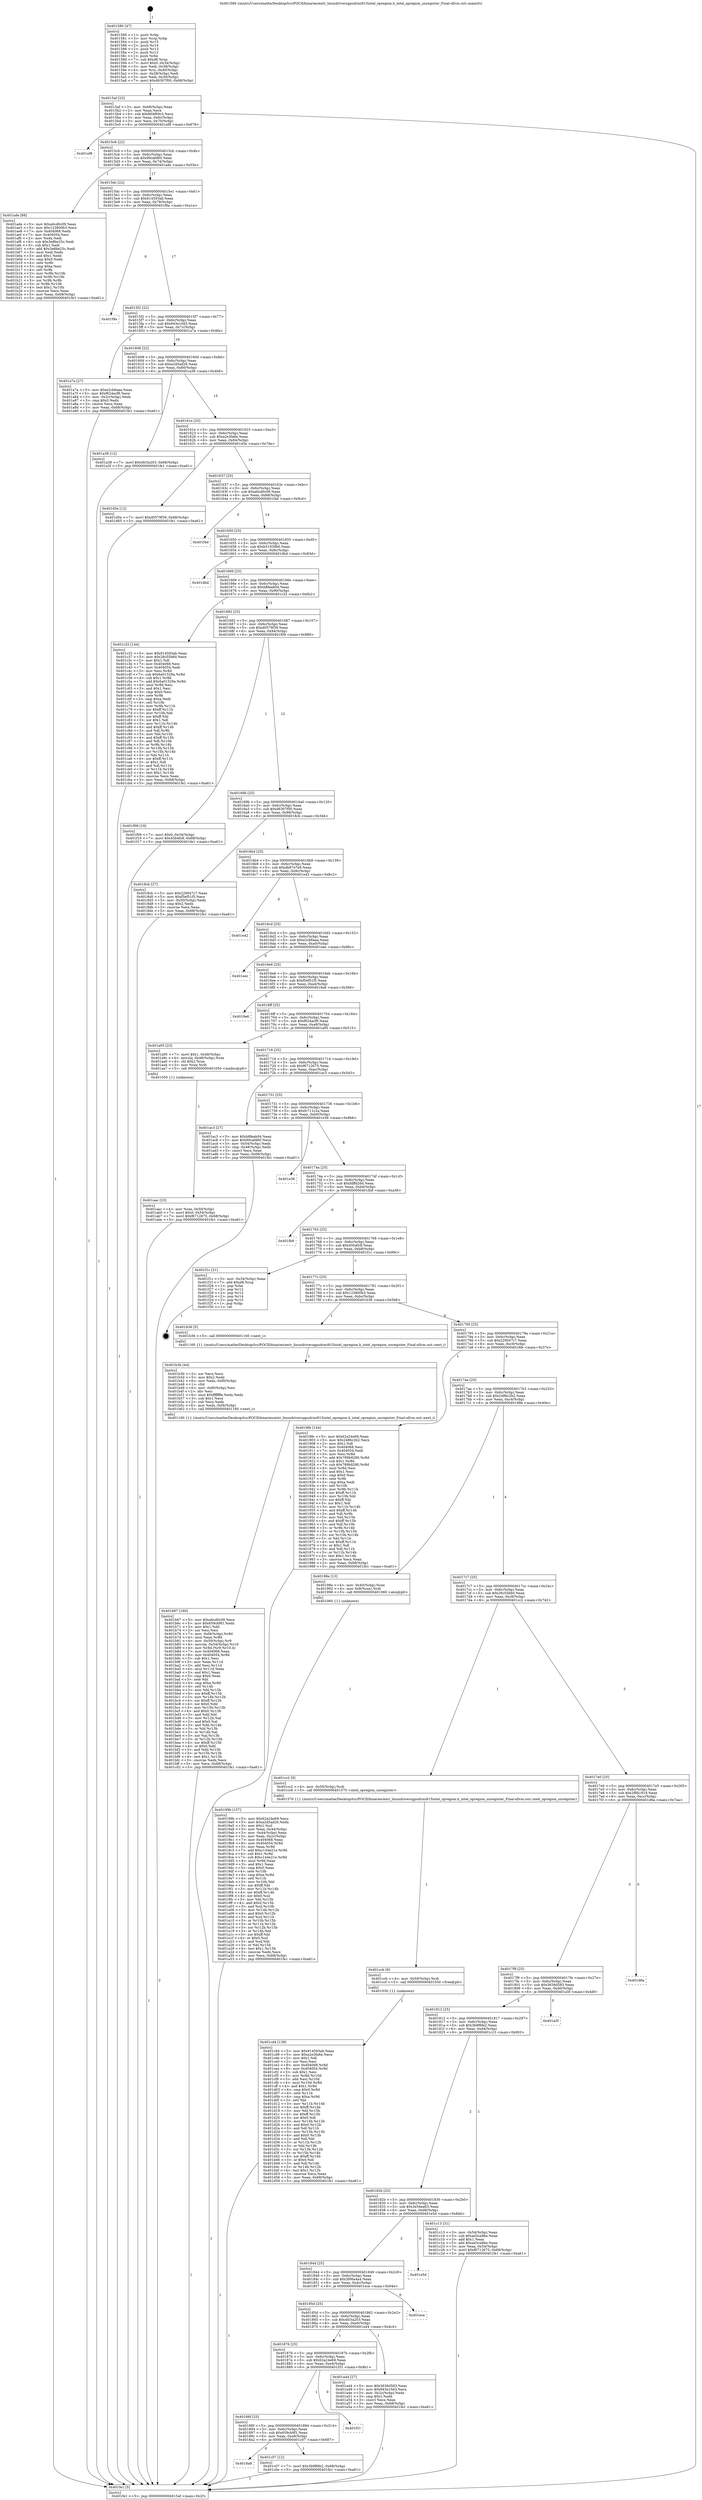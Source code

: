 digraph "0x401580" {
  label = "0x401580 (/mnt/c/Users/mathe/Desktop/tcc/POCII/binaries/extr_linuxdriversgpudrmi915intel_opregion.h_intel_opregion_unregister_Final-ollvm.out::main(0))"
  labelloc = "t"
  node[shape=record]

  Entry [label="",width=0.3,height=0.3,shape=circle,fillcolor=black,style=filled]
  "0x4015af" [label="{
     0x4015af [23]\l
     | [instrs]\l
     &nbsp;&nbsp;0x4015af \<+3\>: mov -0x68(%rbp),%eax\l
     &nbsp;&nbsp;0x4015b2 \<+2\>: mov %eax,%ecx\l
     &nbsp;&nbsp;0x4015b4 \<+6\>: sub $0x804f69c3,%ecx\l
     &nbsp;&nbsp;0x4015ba \<+3\>: mov %eax,-0x6c(%rbp)\l
     &nbsp;&nbsp;0x4015bd \<+3\>: mov %ecx,-0x70(%rbp)\l
     &nbsp;&nbsp;0x4015c0 \<+6\>: je 0000000000401ef8 \<main+0x978\>\l
  }"]
  "0x401ef8" [label="{
     0x401ef8\l
  }", style=dashed]
  "0x4015c6" [label="{
     0x4015c6 [22]\l
     | [instrs]\l
     &nbsp;&nbsp;0x4015c6 \<+5\>: jmp 00000000004015cb \<main+0x4b\>\l
     &nbsp;&nbsp;0x4015cb \<+3\>: mov -0x6c(%rbp),%eax\l
     &nbsp;&nbsp;0x4015ce \<+5\>: sub $0x90cafd60,%eax\l
     &nbsp;&nbsp;0x4015d3 \<+3\>: mov %eax,-0x74(%rbp)\l
     &nbsp;&nbsp;0x4015d6 \<+6\>: je 0000000000401ade \<main+0x55e\>\l
  }"]
  Exit [label="",width=0.3,height=0.3,shape=circle,fillcolor=black,style=filled,peripheries=2]
  "0x401ade" [label="{
     0x401ade [88]\l
     | [instrs]\l
     &nbsp;&nbsp;0x401ade \<+5\>: mov $0xa6cd0c09,%eax\l
     &nbsp;&nbsp;0x401ae3 \<+5\>: mov $0x123800b3,%ecx\l
     &nbsp;&nbsp;0x401ae8 \<+7\>: mov 0x404068,%edx\l
     &nbsp;&nbsp;0x401aef \<+7\>: mov 0x404054,%esi\l
     &nbsp;&nbsp;0x401af6 \<+2\>: mov %edx,%edi\l
     &nbsp;&nbsp;0x401af8 \<+6\>: sub $0x3e8be25c,%edi\l
     &nbsp;&nbsp;0x401afe \<+3\>: sub $0x1,%edi\l
     &nbsp;&nbsp;0x401b01 \<+6\>: add $0x3e8be25c,%edi\l
     &nbsp;&nbsp;0x401b07 \<+3\>: imul %edi,%edx\l
     &nbsp;&nbsp;0x401b0a \<+3\>: and $0x1,%edx\l
     &nbsp;&nbsp;0x401b0d \<+3\>: cmp $0x0,%edx\l
     &nbsp;&nbsp;0x401b10 \<+4\>: sete %r8b\l
     &nbsp;&nbsp;0x401b14 \<+3\>: cmp $0xa,%esi\l
     &nbsp;&nbsp;0x401b17 \<+4\>: setl %r9b\l
     &nbsp;&nbsp;0x401b1b \<+3\>: mov %r8b,%r10b\l
     &nbsp;&nbsp;0x401b1e \<+3\>: and %r9b,%r10b\l
     &nbsp;&nbsp;0x401b21 \<+3\>: xor %r9b,%r8b\l
     &nbsp;&nbsp;0x401b24 \<+3\>: or %r8b,%r10b\l
     &nbsp;&nbsp;0x401b27 \<+4\>: test $0x1,%r10b\l
     &nbsp;&nbsp;0x401b2b \<+3\>: cmovne %ecx,%eax\l
     &nbsp;&nbsp;0x401b2e \<+3\>: mov %eax,-0x68(%rbp)\l
     &nbsp;&nbsp;0x401b31 \<+5\>: jmp 0000000000401fe1 \<main+0xa61\>\l
  }"]
  "0x4015dc" [label="{
     0x4015dc [22]\l
     | [instrs]\l
     &nbsp;&nbsp;0x4015dc \<+5\>: jmp 00000000004015e1 \<main+0x61\>\l
     &nbsp;&nbsp;0x4015e1 \<+3\>: mov -0x6c(%rbp),%eax\l
     &nbsp;&nbsp;0x4015e4 \<+5\>: sub $0x914593ab,%eax\l
     &nbsp;&nbsp;0x4015e9 \<+3\>: mov %eax,-0x78(%rbp)\l
     &nbsp;&nbsp;0x4015ec \<+6\>: je 0000000000401f9a \<main+0xa1a\>\l
  }"]
  "0x401cd4" [label="{
     0x401cd4 [138]\l
     | [instrs]\l
     &nbsp;&nbsp;0x401cd4 \<+5\>: mov $0x914593ab,%eax\l
     &nbsp;&nbsp;0x401cd9 \<+5\>: mov $0xa2e3fa6e,%ecx\l
     &nbsp;&nbsp;0x401cde \<+2\>: mov $0x1,%dl\l
     &nbsp;&nbsp;0x401ce0 \<+2\>: xor %esi,%esi\l
     &nbsp;&nbsp;0x401ce2 \<+8\>: mov 0x404068,%r8d\l
     &nbsp;&nbsp;0x401cea \<+8\>: mov 0x404054,%r9d\l
     &nbsp;&nbsp;0x401cf2 \<+3\>: sub $0x1,%esi\l
     &nbsp;&nbsp;0x401cf5 \<+3\>: mov %r8d,%r10d\l
     &nbsp;&nbsp;0x401cf8 \<+3\>: add %esi,%r10d\l
     &nbsp;&nbsp;0x401cfb \<+4\>: imul %r10d,%r8d\l
     &nbsp;&nbsp;0x401cff \<+4\>: and $0x1,%r8d\l
     &nbsp;&nbsp;0x401d03 \<+4\>: cmp $0x0,%r8d\l
     &nbsp;&nbsp;0x401d07 \<+4\>: sete %r11b\l
     &nbsp;&nbsp;0x401d0b \<+4\>: cmp $0xa,%r9d\l
     &nbsp;&nbsp;0x401d0f \<+3\>: setl %bl\l
     &nbsp;&nbsp;0x401d12 \<+3\>: mov %r11b,%r14b\l
     &nbsp;&nbsp;0x401d15 \<+4\>: xor $0xff,%r14b\l
     &nbsp;&nbsp;0x401d19 \<+3\>: mov %bl,%r15b\l
     &nbsp;&nbsp;0x401d1c \<+4\>: xor $0xff,%r15b\l
     &nbsp;&nbsp;0x401d20 \<+3\>: xor $0x0,%dl\l
     &nbsp;&nbsp;0x401d23 \<+3\>: mov %r14b,%r12b\l
     &nbsp;&nbsp;0x401d26 \<+4\>: and $0x0,%r12b\l
     &nbsp;&nbsp;0x401d2a \<+3\>: and %dl,%r11b\l
     &nbsp;&nbsp;0x401d2d \<+3\>: mov %r15b,%r13b\l
     &nbsp;&nbsp;0x401d30 \<+4\>: and $0x0,%r13b\l
     &nbsp;&nbsp;0x401d34 \<+2\>: and %dl,%bl\l
     &nbsp;&nbsp;0x401d36 \<+3\>: or %r11b,%r12b\l
     &nbsp;&nbsp;0x401d39 \<+3\>: or %bl,%r13b\l
     &nbsp;&nbsp;0x401d3c \<+3\>: xor %r13b,%r12b\l
     &nbsp;&nbsp;0x401d3f \<+3\>: or %r15b,%r14b\l
     &nbsp;&nbsp;0x401d42 \<+4\>: xor $0xff,%r14b\l
     &nbsp;&nbsp;0x401d46 \<+3\>: or $0x0,%dl\l
     &nbsp;&nbsp;0x401d49 \<+3\>: and %dl,%r14b\l
     &nbsp;&nbsp;0x401d4c \<+3\>: or %r14b,%r12b\l
     &nbsp;&nbsp;0x401d4f \<+4\>: test $0x1,%r12b\l
     &nbsp;&nbsp;0x401d53 \<+3\>: cmovne %ecx,%eax\l
     &nbsp;&nbsp;0x401d56 \<+3\>: mov %eax,-0x68(%rbp)\l
     &nbsp;&nbsp;0x401d59 \<+5\>: jmp 0000000000401fe1 \<main+0xa61\>\l
  }"]
  "0x401f9a" [label="{
     0x401f9a\l
  }", style=dashed]
  "0x4015f2" [label="{
     0x4015f2 [22]\l
     | [instrs]\l
     &nbsp;&nbsp;0x4015f2 \<+5\>: jmp 00000000004015f7 \<main+0x77\>\l
     &nbsp;&nbsp;0x4015f7 \<+3\>: mov -0x6c(%rbp),%eax\l
     &nbsp;&nbsp;0x4015fa \<+5\>: sub $0x943e10d3,%eax\l
     &nbsp;&nbsp;0x4015ff \<+3\>: mov %eax,-0x7c(%rbp)\l
     &nbsp;&nbsp;0x401602 \<+6\>: je 0000000000401a7a \<main+0x4fa\>\l
  }"]
  "0x401ccb" [label="{
     0x401ccb [9]\l
     | [instrs]\l
     &nbsp;&nbsp;0x401ccb \<+4\>: mov -0x50(%rbp),%rdi\l
     &nbsp;&nbsp;0x401ccf \<+5\>: call 0000000000401030 \<free@plt\>\l
     | [calls]\l
     &nbsp;&nbsp;0x401030 \{1\} (unknown)\l
  }"]
  "0x401a7a" [label="{
     0x401a7a [27]\l
     | [instrs]\l
     &nbsp;&nbsp;0x401a7a \<+5\>: mov $0xe2cb6aaa,%eax\l
     &nbsp;&nbsp;0x401a7f \<+5\>: mov $0xf624acf9,%ecx\l
     &nbsp;&nbsp;0x401a84 \<+3\>: mov -0x2c(%rbp),%edx\l
     &nbsp;&nbsp;0x401a87 \<+3\>: cmp $0x0,%edx\l
     &nbsp;&nbsp;0x401a8a \<+3\>: cmove %ecx,%eax\l
     &nbsp;&nbsp;0x401a8d \<+3\>: mov %eax,-0x68(%rbp)\l
     &nbsp;&nbsp;0x401a90 \<+5\>: jmp 0000000000401fe1 \<main+0xa61\>\l
  }"]
  "0x401608" [label="{
     0x401608 [22]\l
     | [instrs]\l
     &nbsp;&nbsp;0x401608 \<+5\>: jmp 000000000040160d \<main+0x8d\>\l
     &nbsp;&nbsp;0x40160d \<+3\>: mov -0x6c(%rbp),%eax\l
     &nbsp;&nbsp;0x401610 \<+5\>: sub $0xa2d5ad26,%eax\l
     &nbsp;&nbsp;0x401615 \<+3\>: mov %eax,-0x80(%rbp)\l
     &nbsp;&nbsp;0x401618 \<+6\>: je 0000000000401a38 \<main+0x4b8\>\l
  }"]
  "0x4018a8" [label="{
     0x4018a8\l
  }", style=dashed]
  "0x401a38" [label="{
     0x401a38 [12]\l
     | [instrs]\l
     &nbsp;&nbsp;0x401a38 \<+7\>: movl $0x4fc5a203,-0x68(%rbp)\l
     &nbsp;&nbsp;0x401a3f \<+5\>: jmp 0000000000401fe1 \<main+0xa61\>\l
  }"]
  "0x40161e" [label="{
     0x40161e [25]\l
     | [instrs]\l
     &nbsp;&nbsp;0x40161e \<+5\>: jmp 0000000000401623 \<main+0xa3\>\l
     &nbsp;&nbsp;0x401623 \<+3\>: mov -0x6c(%rbp),%eax\l
     &nbsp;&nbsp;0x401626 \<+5\>: sub $0xa2e3fa6e,%eax\l
     &nbsp;&nbsp;0x40162b \<+6\>: mov %eax,-0x84(%rbp)\l
     &nbsp;&nbsp;0x401631 \<+6\>: je 0000000000401d5e \<main+0x7de\>\l
  }"]
  "0x401c07" [label="{
     0x401c07 [12]\l
     | [instrs]\l
     &nbsp;&nbsp;0x401c07 \<+7\>: movl $0x3b9f6fe2,-0x68(%rbp)\l
     &nbsp;&nbsp;0x401c0e \<+5\>: jmp 0000000000401fe1 \<main+0xa61\>\l
  }"]
  "0x401d5e" [label="{
     0x401d5e [12]\l
     | [instrs]\l
     &nbsp;&nbsp;0x401d5e \<+7\>: movl $0xd0579f39,-0x68(%rbp)\l
     &nbsp;&nbsp;0x401d65 \<+5\>: jmp 0000000000401fe1 \<main+0xa61\>\l
  }"]
  "0x401637" [label="{
     0x401637 [25]\l
     | [instrs]\l
     &nbsp;&nbsp;0x401637 \<+5\>: jmp 000000000040163c \<main+0xbc\>\l
     &nbsp;&nbsp;0x40163c \<+3\>: mov -0x6c(%rbp),%eax\l
     &nbsp;&nbsp;0x40163f \<+5\>: sub $0xa6cd0c09,%eax\l
     &nbsp;&nbsp;0x401644 \<+6\>: mov %eax,-0x88(%rbp)\l
     &nbsp;&nbsp;0x40164a \<+6\>: je 0000000000401f4d \<main+0x9cd\>\l
  }"]
  "0x40188f" [label="{
     0x40188f [25]\l
     | [instrs]\l
     &nbsp;&nbsp;0x40188f \<+5\>: jmp 0000000000401894 \<main+0x314\>\l
     &nbsp;&nbsp;0x401894 \<+3\>: mov -0x6c(%rbp),%eax\l
     &nbsp;&nbsp;0x401897 \<+5\>: sub $0x659cb9f1,%eax\l
     &nbsp;&nbsp;0x40189c \<+6\>: mov %eax,-0xe8(%rbp)\l
     &nbsp;&nbsp;0x4018a2 \<+6\>: je 0000000000401c07 \<main+0x687\>\l
  }"]
  "0x401f4d" [label="{
     0x401f4d\l
  }", style=dashed]
  "0x401650" [label="{
     0x401650 [25]\l
     | [instrs]\l
     &nbsp;&nbsp;0x401650 \<+5\>: jmp 0000000000401655 \<main+0xd5\>\l
     &nbsp;&nbsp;0x401655 \<+3\>: mov -0x6c(%rbp),%eax\l
     &nbsp;&nbsp;0x401658 \<+5\>: sub $0xb51939b0,%eax\l
     &nbsp;&nbsp;0x40165d \<+6\>: mov %eax,-0x8c(%rbp)\l
     &nbsp;&nbsp;0x401663 \<+6\>: je 0000000000401dbd \<main+0x83d\>\l
  }"]
  "0x401f31" [label="{
     0x401f31\l
  }", style=dashed]
  "0x401dbd" [label="{
     0x401dbd\l
  }", style=dashed]
  "0x401669" [label="{
     0x401669 [25]\l
     | [instrs]\l
     &nbsp;&nbsp;0x401669 \<+5\>: jmp 000000000040166e \<main+0xee\>\l
     &nbsp;&nbsp;0x40166e \<+3\>: mov -0x6c(%rbp),%eax\l
     &nbsp;&nbsp;0x401671 \<+5\>: sub $0xb8feab04,%eax\l
     &nbsp;&nbsp;0x401676 \<+6\>: mov %eax,-0x90(%rbp)\l
     &nbsp;&nbsp;0x40167c \<+6\>: je 0000000000401c32 \<main+0x6b2\>\l
  }"]
  "0x401b67" [label="{
     0x401b67 [160]\l
     | [instrs]\l
     &nbsp;&nbsp;0x401b67 \<+5\>: mov $0xa6cd0c09,%ecx\l
     &nbsp;&nbsp;0x401b6c \<+5\>: mov $0x659cb9f1,%edx\l
     &nbsp;&nbsp;0x401b71 \<+3\>: mov $0x1,%dil\l
     &nbsp;&nbsp;0x401b74 \<+2\>: xor %esi,%esi\l
     &nbsp;&nbsp;0x401b76 \<+7\>: mov -0xf4(%rbp),%r8d\l
     &nbsp;&nbsp;0x401b7d \<+4\>: imul %eax,%r8d\l
     &nbsp;&nbsp;0x401b81 \<+4\>: mov -0x50(%rbp),%r9\l
     &nbsp;&nbsp;0x401b85 \<+4\>: movslq -0x54(%rbp),%r10\l
     &nbsp;&nbsp;0x401b89 \<+4\>: mov %r8d,(%r9,%r10,4)\l
     &nbsp;&nbsp;0x401b8d \<+7\>: mov 0x404068,%eax\l
     &nbsp;&nbsp;0x401b94 \<+8\>: mov 0x404054,%r8d\l
     &nbsp;&nbsp;0x401b9c \<+3\>: sub $0x1,%esi\l
     &nbsp;&nbsp;0x401b9f \<+3\>: mov %eax,%r11d\l
     &nbsp;&nbsp;0x401ba2 \<+3\>: add %esi,%r11d\l
     &nbsp;&nbsp;0x401ba5 \<+4\>: imul %r11d,%eax\l
     &nbsp;&nbsp;0x401ba9 \<+3\>: and $0x1,%eax\l
     &nbsp;&nbsp;0x401bac \<+3\>: cmp $0x0,%eax\l
     &nbsp;&nbsp;0x401baf \<+3\>: sete %bl\l
     &nbsp;&nbsp;0x401bb2 \<+4\>: cmp $0xa,%r8d\l
     &nbsp;&nbsp;0x401bb6 \<+4\>: setl %r14b\l
     &nbsp;&nbsp;0x401bba \<+3\>: mov %bl,%r15b\l
     &nbsp;&nbsp;0x401bbd \<+4\>: xor $0xff,%r15b\l
     &nbsp;&nbsp;0x401bc1 \<+3\>: mov %r14b,%r12b\l
     &nbsp;&nbsp;0x401bc4 \<+4\>: xor $0xff,%r12b\l
     &nbsp;&nbsp;0x401bc8 \<+4\>: xor $0x0,%dil\l
     &nbsp;&nbsp;0x401bcc \<+3\>: mov %r15b,%r13b\l
     &nbsp;&nbsp;0x401bcf \<+4\>: and $0x0,%r13b\l
     &nbsp;&nbsp;0x401bd3 \<+3\>: and %dil,%bl\l
     &nbsp;&nbsp;0x401bd6 \<+3\>: mov %r12b,%al\l
     &nbsp;&nbsp;0x401bd9 \<+2\>: and $0x0,%al\l
     &nbsp;&nbsp;0x401bdb \<+3\>: and %dil,%r14b\l
     &nbsp;&nbsp;0x401bde \<+3\>: or %bl,%r13b\l
     &nbsp;&nbsp;0x401be1 \<+3\>: or %r14b,%al\l
     &nbsp;&nbsp;0x401be4 \<+3\>: xor %al,%r13b\l
     &nbsp;&nbsp;0x401be7 \<+3\>: or %r12b,%r15b\l
     &nbsp;&nbsp;0x401bea \<+4\>: xor $0xff,%r15b\l
     &nbsp;&nbsp;0x401bee \<+4\>: or $0x0,%dil\l
     &nbsp;&nbsp;0x401bf2 \<+3\>: and %dil,%r15b\l
     &nbsp;&nbsp;0x401bf5 \<+3\>: or %r15b,%r13b\l
     &nbsp;&nbsp;0x401bf8 \<+4\>: test $0x1,%r13b\l
     &nbsp;&nbsp;0x401bfc \<+3\>: cmovne %edx,%ecx\l
     &nbsp;&nbsp;0x401bff \<+3\>: mov %ecx,-0x68(%rbp)\l
     &nbsp;&nbsp;0x401c02 \<+5\>: jmp 0000000000401fe1 \<main+0xa61\>\l
  }"]
  "0x401c32" [label="{
     0x401c32 [144]\l
     | [instrs]\l
     &nbsp;&nbsp;0x401c32 \<+5\>: mov $0x914593ab,%eax\l
     &nbsp;&nbsp;0x401c37 \<+5\>: mov $0x28c55b60,%ecx\l
     &nbsp;&nbsp;0x401c3c \<+2\>: mov $0x1,%dl\l
     &nbsp;&nbsp;0x401c3e \<+7\>: mov 0x404068,%esi\l
     &nbsp;&nbsp;0x401c45 \<+7\>: mov 0x404054,%edi\l
     &nbsp;&nbsp;0x401c4c \<+3\>: mov %esi,%r8d\l
     &nbsp;&nbsp;0x401c4f \<+7\>: sub $0x6a01529a,%r8d\l
     &nbsp;&nbsp;0x401c56 \<+4\>: sub $0x1,%r8d\l
     &nbsp;&nbsp;0x401c5a \<+7\>: add $0x6a01529a,%r8d\l
     &nbsp;&nbsp;0x401c61 \<+4\>: imul %r8d,%esi\l
     &nbsp;&nbsp;0x401c65 \<+3\>: and $0x1,%esi\l
     &nbsp;&nbsp;0x401c68 \<+3\>: cmp $0x0,%esi\l
     &nbsp;&nbsp;0x401c6b \<+4\>: sete %r9b\l
     &nbsp;&nbsp;0x401c6f \<+3\>: cmp $0xa,%edi\l
     &nbsp;&nbsp;0x401c72 \<+4\>: setl %r10b\l
     &nbsp;&nbsp;0x401c76 \<+3\>: mov %r9b,%r11b\l
     &nbsp;&nbsp;0x401c79 \<+4\>: xor $0xff,%r11b\l
     &nbsp;&nbsp;0x401c7d \<+3\>: mov %r10b,%bl\l
     &nbsp;&nbsp;0x401c80 \<+3\>: xor $0xff,%bl\l
     &nbsp;&nbsp;0x401c83 \<+3\>: xor $0x1,%dl\l
     &nbsp;&nbsp;0x401c86 \<+3\>: mov %r11b,%r14b\l
     &nbsp;&nbsp;0x401c89 \<+4\>: and $0xff,%r14b\l
     &nbsp;&nbsp;0x401c8d \<+3\>: and %dl,%r9b\l
     &nbsp;&nbsp;0x401c90 \<+3\>: mov %bl,%r15b\l
     &nbsp;&nbsp;0x401c93 \<+4\>: and $0xff,%r15b\l
     &nbsp;&nbsp;0x401c97 \<+3\>: and %dl,%r10b\l
     &nbsp;&nbsp;0x401c9a \<+3\>: or %r9b,%r14b\l
     &nbsp;&nbsp;0x401c9d \<+3\>: or %r10b,%r15b\l
     &nbsp;&nbsp;0x401ca0 \<+3\>: xor %r15b,%r14b\l
     &nbsp;&nbsp;0x401ca3 \<+3\>: or %bl,%r11b\l
     &nbsp;&nbsp;0x401ca6 \<+4\>: xor $0xff,%r11b\l
     &nbsp;&nbsp;0x401caa \<+3\>: or $0x1,%dl\l
     &nbsp;&nbsp;0x401cad \<+3\>: and %dl,%r11b\l
     &nbsp;&nbsp;0x401cb0 \<+3\>: or %r11b,%r14b\l
     &nbsp;&nbsp;0x401cb3 \<+4\>: test $0x1,%r14b\l
     &nbsp;&nbsp;0x401cb7 \<+3\>: cmovne %ecx,%eax\l
     &nbsp;&nbsp;0x401cba \<+3\>: mov %eax,-0x68(%rbp)\l
     &nbsp;&nbsp;0x401cbd \<+5\>: jmp 0000000000401fe1 \<main+0xa61\>\l
  }"]
  "0x401682" [label="{
     0x401682 [25]\l
     | [instrs]\l
     &nbsp;&nbsp;0x401682 \<+5\>: jmp 0000000000401687 \<main+0x107\>\l
     &nbsp;&nbsp;0x401687 \<+3\>: mov -0x6c(%rbp),%eax\l
     &nbsp;&nbsp;0x40168a \<+5\>: sub $0xd0579f39,%eax\l
     &nbsp;&nbsp;0x40168f \<+6\>: mov %eax,-0x94(%rbp)\l
     &nbsp;&nbsp;0x401695 \<+6\>: je 0000000000401f09 \<main+0x989\>\l
  }"]
  "0x401b3b" [label="{
     0x401b3b [44]\l
     | [instrs]\l
     &nbsp;&nbsp;0x401b3b \<+2\>: xor %ecx,%ecx\l
     &nbsp;&nbsp;0x401b3d \<+5\>: mov $0x2,%edx\l
     &nbsp;&nbsp;0x401b42 \<+6\>: mov %edx,-0xf0(%rbp)\l
     &nbsp;&nbsp;0x401b48 \<+1\>: cltd\l
     &nbsp;&nbsp;0x401b49 \<+6\>: mov -0xf0(%rbp),%esi\l
     &nbsp;&nbsp;0x401b4f \<+2\>: idiv %esi\l
     &nbsp;&nbsp;0x401b51 \<+6\>: imul $0xfffffffe,%edx,%edx\l
     &nbsp;&nbsp;0x401b57 \<+3\>: sub $0x1,%ecx\l
     &nbsp;&nbsp;0x401b5a \<+2\>: sub %ecx,%edx\l
     &nbsp;&nbsp;0x401b5c \<+6\>: mov %edx,-0xf4(%rbp)\l
     &nbsp;&nbsp;0x401b62 \<+5\>: call 0000000000401160 \<next_i\>\l
     | [calls]\l
     &nbsp;&nbsp;0x401160 \{1\} (/mnt/c/Users/mathe/Desktop/tcc/POCII/binaries/extr_linuxdriversgpudrmi915intel_opregion.h_intel_opregion_unregister_Final-ollvm.out::next_i)\l
  }"]
  "0x401f09" [label="{
     0x401f09 [19]\l
     | [instrs]\l
     &nbsp;&nbsp;0x401f09 \<+7\>: movl $0x0,-0x34(%rbp)\l
     &nbsp;&nbsp;0x401f10 \<+7\>: movl $0x45b4fc8,-0x68(%rbp)\l
     &nbsp;&nbsp;0x401f17 \<+5\>: jmp 0000000000401fe1 \<main+0xa61\>\l
  }"]
  "0x40169b" [label="{
     0x40169b [25]\l
     | [instrs]\l
     &nbsp;&nbsp;0x40169b \<+5\>: jmp 00000000004016a0 \<main+0x120\>\l
     &nbsp;&nbsp;0x4016a0 \<+3\>: mov -0x6c(%rbp),%eax\l
     &nbsp;&nbsp;0x4016a3 \<+5\>: sub $0xd6307f00,%eax\l
     &nbsp;&nbsp;0x4016a8 \<+6\>: mov %eax,-0x98(%rbp)\l
     &nbsp;&nbsp;0x4016ae \<+6\>: je 00000000004018cb \<main+0x34b\>\l
  }"]
  "0x401aac" [label="{
     0x401aac [23]\l
     | [instrs]\l
     &nbsp;&nbsp;0x401aac \<+4\>: mov %rax,-0x50(%rbp)\l
     &nbsp;&nbsp;0x401ab0 \<+7\>: movl $0x0,-0x54(%rbp)\l
     &nbsp;&nbsp;0x401ab7 \<+7\>: movl $0xf6712675,-0x68(%rbp)\l
     &nbsp;&nbsp;0x401abe \<+5\>: jmp 0000000000401fe1 \<main+0xa61\>\l
  }"]
  "0x4018cb" [label="{
     0x4018cb [27]\l
     | [instrs]\l
     &nbsp;&nbsp;0x4018cb \<+5\>: mov $0x229047c7,%eax\l
     &nbsp;&nbsp;0x4018d0 \<+5\>: mov $0xf5ef51f5,%ecx\l
     &nbsp;&nbsp;0x4018d5 \<+3\>: mov -0x30(%rbp),%edx\l
     &nbsp;&nbsp;0x4018d8 \<+3\>: cmp $0x2,%edx\l
     &nbsp;&nbsp;0x4018db \<+3\>: cmovne %ecx,%eax\l
     &nbsp;&nbsp;0x4018de \<+3\>: mov %eax,-0x68(%rbp)\l
     &nbsp;&nbsp;0x4018e1 \<+5\>: jmp 0000000000401fe1 \<main+0xa61\>\l
  }"]
  "0x4016b4" [label="{
     0x4016b4 [25]\l
     | [instrs]\l
     &nbsp;&nbsp;0x4016b4 \<+5\>: jmp 00000000004016b9 \<main+0x139\>\l
     &nbsp;&nbsp;0x4016b9 \<+3\>: mov -0x6c(%rbp),%eax\l
     &nbsp;&nbsp;0x4016bc \<+5\>: sub $0xdb87e7e9,%eax\l
     &nbsp;&nbsp;0x4016c1 \<+6\>: mov %eax,-0x9c(%rbp)\l
     &nbsp;&nbsp;0x4016c7 \<+6\>: je 0000000000401e42 \<main+0x8c2\>\l
  }"]
  "0x401fe1" [label="{
     0x401fe1 [5]\l
     | [instrs]\l
     &nbsp;&nbsp;0x401fe1 \<+5\>: jmp 00000000004015af \<main+0x2f\>\l
  }"]
  "0x401580" [label="{
     0x401580 [47]\l
     | [instrs]\l
     &nbsp;&nbsp;0x401580 \<+1\>: push %rbp\l
     &nbsp;&nbsp;0x401581 \<+3\>: mov %rsp,%rbp\l
     &nbsp;&nbsp;0x401584 \<+2\>: push %r15\l
     &nbsp;&nbsp;0x401586 \<+2\>: push %r14\l
     &nbsp;&nbsp;0x401588 \<+2\>: push %r13\l
     &nbsp;&nbsp;0x40158a \<+2\>: push %r12\l
     &nbsp;&nbsp;0x40158c \<+1\>: push %rbx\l
     &nbsp;&nbsp;0x40158d \<+7\>: sub $0xd8,%rsp\l
     &nbsp;&nbsp;0x401594 \<+7\>: movl $0x0,-0x34(%rbp)\l
     &nbsp;&nbsp;0x40159b \<+3\>: mov %edi,-0x38(%rbp)\l
     &nbsp;&nbsp;0x40159e \<+4\>: mov %rsi,-0x40(%rbp)\l
     &nbsp;&nbsp;0x4015a2 \<+3\>: mov -0x38(%rbp),%edi\l
     &nbsp;&nbsp;0x4015a5 \<+3\>: mov %edi,-0x30(%rbp)\l
     &nbsp;&nbsp;0x4015a8 \<+7\>: movl $0xd6307f00,-0x68(%rbp)\l
  }"]
  "0x401876" [label="{
     0x401876 [25]\l
     | [instrs]\l
     &nbsp;&nbsp;0x401876 \<+5\>: jmp 000000000040187b \<main+0x2fb\>\l
     &nbsp;&nbsp;0x40187b \<+3\>: mov -0x6c(%rbp),%eax\l
     &nbsp;&nbsp;0x40187e \<+5\>: sub $0x62a24e69,%eax\l
     &nbsp;&nbsp;0x401883 \<+6\>: mov %eax,-0xe4(%rbp)\l
     &nbsp;&nbsp;0x401889 \<+6\>: je 0000000000401f31 \<main+0x9b1\>\l
  }"]
  "0x401e42" [label="{
     0x401e42\l
  }", style=dashed]
  "0x4016cd" [label="{
     0x4016cd [25]\l
     | [instrs]\l
     &nbsp;&nbsp;0x4016cd \<+5\>: jmp 00000000004016d2 \<main+0x152\>\l
     &nbsp;&nbsp;0x4016d2 \<+3\>: mov -0x6c(%rbp),%eax\l
     &nbsp;&nbsp;0x4016d5 \<+5\>: sub $0xe2cb6aaa,%eax\l
     &nbsp;&nbsp;0x4016da \<+6\>: mov %eax,-0xa0(%rbp)\l
     &nbsp;&nbsp;0x4016e0 \<+6\>: je 0000000000401eec \<main+0x96c\>\l
  }"]
  "0x401a44" [label="{
     0x401a44 [27]\l
     | [instrs]\l
     &nbsp;&nbsp;0x401a44 \<+5\>: mov $0x3636d583,%eax\l
     &nbsp;&nbsp;0x401a49 \<+5\>: mov $0x943e10d3,%ecx\l
     &nbsp;&nbsp;0x401a4e \<+3\>: mov -0x2c(%rbp),%edx\l
     &nbsp;&nbsp;0x401a51 \<+3\>: cmp $0x1,%edx\l
     &nbsp;&nbsp;0x401a54 \<+3\>: cmovl %ecx,%eax\l
     &nbsp;&nbsp;0x401a57 \<+3\>: mov %eax,-0x68(%rbp)\l
     &nbsp;&nbsp;0x401a5a \<+5\>: jmp 0000000000401fe1 \<main+0xa61\>\l
  }"]
  "0x401eec" [label="{
     0x401eec\l
  }", style=dashed]
  "0x4016e6" [label="{
     0x4016e6 [25]\l
     | [instrs]\l
     &nbsp;&nbsp;0x4016e6 \<+5\>: jmp 00000000004016eb \<main+0x16b\>\l
     &nbsp;&nbsp;0x4016eb \<+3\>: mov -0x6c(%rbp),%eax\l
     &nbsp;&nbsp;0x4016ee \<+5\>: sub $0xf5ef51f5,%eax\l
     &nbsp;&nbsp;0x4016f3 \<+6\>: mov %eax,-0xa4(%rbp)\l
     &nbsp;&nbsp;0x4016f9 \<+6\>: je 00000000004018e6 \<main+0x366\>\l
  }"]
  "0x40185d" [label="{
     0x40185d [25]\l
     | [instrs]\l
     &nbsp;&nbsp;0x40185d \<+5\>: jmp 0000000000401862 \<main+0x2e2\>\l
     &nbsp;&nbsp;0x401862 \<+3\>: mov -0x6c(%rbp),%eax\l
     &nbsp;&nbsp;0x401865 \<+5\>: sub $0x4fc5a203,%eax\l
     &nbsp;&nbsp;0x40186a \<+6\>: mov %eax,-0xe0(%rbp)\l
     &nbsp;&nbsp;0x401870 \<+6\>: je 0000000000401a44 \<main+0x4c4\>\l
  }"]
  "0x4018e6" [label="{
     0x4018e6\l
  }", style=dashed]
  "0x4016ff" [label="{
     0x4016ff [25]\l
     | [instrs]\l
     &nbsp;&nbsp;0x4016ff \<+5\>: jmp 0000000000401704 \<main+0x184\>\l
     &nbsp;&nbsp;0x401704 \<+3\>: mov -0x6c(%rbp),%eax\l
     &nbsp;&nbsp;0x401707 \<+5\>: sub $0xf624acf9,%eax\l
     &nbsp;&nbsp;0x40170c \<+6\>: mov %eax,-0xa8(%rbp)\l
     &nbsp;&nbsp;0x401712 \<+6\>: je 0000000000401a95 \<main+0x515\>\l
  }"]
  "0x401ece" [label="{
     0x401ece\l
  }", style=dashed]
  "0x401a95" [label="{
     0x401a95 [23]\l
     | [instrs]\l
     &nbsp;&nbsp;0x401a95 \<+7\>: movl $0x1,-0x48(%rbp)\l
     &nbsp;&nbsp;0x401a9c \<+4\>: movslq -0x48(%rbp),%rax\l
     &nbsp;&nbsp;0x401aa0 \<+4\>: shl $0x2,%rax\l
     &nbsp;&nbsp;0x401aa4 \<+3\>: mov %rax,%rdi\l
     &nbsp;&nbsp;0x401aa7 \<+5\>: call 0000000000401050 \<malloc@plt\>\l
     | [calls]\l
     &nbsp;&nbsp;0x401050 \{1\} (unknown)\l
  }"]
  "0x401718" [label="{
     0x401718 [25]\l
     | [instrs]\l
     &nbsp;&nbsp;0x401718 \<+5\>: jmp 000000000040171d \<main+0x19d\>\l
     &nbsp;&nbsp;0x40171d \<+3\>: mov -0x6c(%rbp),%eax\l
     &nbsp;&nbsp;0x401720 \<+5\>: sub $0xf6712675,%eax\l
     &nbsp;&nbsp;0x401725 \<+6\>: mov %eax,-0xac(%rbp)\l
     &nbsp;&nbsp;0x40172b \<+6\>: je 0000000000401ac3 \<main+0x543\>\l
  }"]
  "0x401844" [label="{
     0x401844 [25]\l
     | [instrs]\l
     &nbsp;&nbsp;0x401844 \<+5\>: jmp 0000000000401849 \<main+0x2c9\>\l
     &nbsp;&nbsp;0x401849 \<+3\>: mov -0x6c(%rbp),%eax\l
     &nbsp;&nbsp;0x40184c \<+5\>: sub $0x3f06a4a4,%eax\l
     &nbsp;&nbsp;0x401851 \<+6\>: mov %eax,-0xdc(%rbp)\l
     &nbsp;&nbsp;0x401857 \<+6\>: je 0000000000401ece \<main+0x94e\>\l
  }"]
  "0x401ac3" [label="{
     0x401ac3 [27]\l
     | [instrs]\l
     &nbsp;&nbsp;0x401ac3 \<+5\>: mov $0xb8feab04,%eax\l
     &nbsp;&nbsp;0x401ac8 \<+5\>: mov $0x90cafd60,%ecx\l
     &nbsp;&nbsp;0x401acd \<+3\>: mov -0x54(%rbp),%edx\l
     &nbsp;&nbsp;0x401ad0 \<+3\>: cmp -0x48(%rbp),%edx\l
     &nbsp;&nbsp;0x401ad3 \<+3\>: cmovl %ecx,%eax\l
     &nbsp;&nbsp;0x401ad6 \<+3\>: mov %eax,-0x68(%rbp)\l
     &nbsp;&nbsp;0x401ad9 \<+5\>: jmp 0000000000401fe1 \<main+0xa61\>\l
  }"]
  "0x401731" [label="{
     0x401731 [25]\l
     | [instrs]\l
     &nbsp;&nbsp;0x401731 \<+5\>: jmp 0000000000401736 \<main+0x1b6\>\l
     &nbsp;&nbsp;0x401736 \<+3\>: mov -0x6c(%rbp),%eax\l
     &nbsp;&nbsp;0x401739 \<+5\>: sub $0xfc711c2a,%eax\l
     &nbsp;&nbsp;0x40173e \<+6\>: mov %eax,-0xb0(%rbp)\l
     &nbsp;&nbsp;0x401744 \<+6\>: je 0000000000401e36 \<main+0x8b6\>\l
  }"]
  "0x401e5d" [label="{
     0x401e5d\l
  }", style=dashed]
  "0x401e36" [label="{
     0x401e36\l
  }", style=dashed]
  "0x40174a" [label="{
     0x40174a [25]\l
     | [instrs]\l
     &nbsp;&nbsp;0x40174a \<+5\>: jmp 000000000040174f \<main+0x1cf\>\l
     &nbsp;&nbsp;0x40174f \<+3\>: mov -0x6c(%rbp),%eax\l
     &nbsp;&nbsp;0x401752 \<+5\>: sub $0xfdffd26d,%eax\l
     &nbsp;&nbsp;0x401757 \<+6\>: mov %eax,-0xb4(%rbp)\l
     &nbsp;&nbsp;0x40175d \<+6\>: je 0000000000401fb8 \<main+0xa38\>\l
  }"]
  "0x40182b" [label="{
     0x40182b [25]\l
     | [instrs]\l
     &nbsp;&nbsp;0x40182b \<+5\>: jmp 0000000000401830 \<main+0x2b0\>\l
     &nbsp;&nbsp;0x401830 \<+3\>: mov -0x6c(%rbp),%eax\l
     &nbsp;&nbsp;0x401833 \<+5\>: sub $0x3e54ea63,%eax\l
     &nbsp;&nbsp;0x401838 \<+6\>: mov %eax,-0xd8(%rbp)\l
     &nbsp;&nbsp;0x40183e \<+6\>: je 0000000000401e5d \<main+0x8dd\>\l
  }"]
  "0x401fb8" [label="{
     0x401fb8\l
  }", style=dashed]
  "0x401763" [label="{
     0x401763 [25]\l
     | [instrs]\l
     &nbsp;&nbsp;0x401763 \<+5\>: jmp 0000000000401768 \<main+0x1e8\>\l
     &nbsp;&nbsp;0x401768 \<+3\>: mov -0x6c(%rbp),%eax\l
     &nbsp;&nbsp;0x40176b \<+5\>: sub $0x45b4fc8,%eax\l
     &nbsp;&nbsp;0x401770 \<+6\>: mov %eax,-0xb8(%rbp)\l
     &nbsp;&nbsp;0x401776 \<+6\>: je 0000000000401f1c \<main+0x99c\>\l
  }"]
  "0x401c13" [label="{
     0x401c13 [31]\l
     | [instrs]\l
     &nbsp;&nbsp;0x401c13 \<+3\>: mov -0x54(%rbp),%eax\l
     &nbsp;&nbsp;0x401c16 \<+5\>: sub $0xad3ca9be,%eax\l
     &nbsp;&nbsp;0x401c1b \<+3\>: add $0x1,%eax\l
     &nbsp;&nbsp;0x401c1e \<+5\>: add $0xad3ca9be,%eax\l
     &nbsp;&nbsp;0x401c23 \<+3\>: mov %eax,-0x54(%rbp)\l
     &nbsp;&nbsp;0x401c26 \<+7\>: movl $0xf6712675,-0x68(%rbp)\l
     &nbsp;&nbsp;0x401c2d \<+5\>: jmp 0000000000401fe1 \<main+0xa61\>\l
  }"]
  "0x401f1c" [label="{
     0x401f1c [21]\l
     | [instrs]\l
     &nbsp;&nbsp;0x401f1c \<+3\>: mov -0x34(%rbp),%eax\l
     &nbsp;&nbsp;0x401f1f \<+7\>: add $0xd8,%rsp\l
     &nbsp;&nbsp;0x401f26 \<+1\>: pop %rbx\l
     &nbsp;&nbsp;0x401f27 \<+2\>: pop %r12\l
     &nbsp;&nbsp;0x401f29 \<+2\>: pop %r13\l
     &nbsp;&nbsp;0x401f2b \<+2\>: pop %r14\l
     &nbsp;&nbsp;0x401f2d \<+2\>: pop %r15\l
     &nbsp;&nbsp;0x401f2f \<+1\>: pop %rbp\l
     &nbsp;&nbsp;0x401f30 \<+1\>: ret\l
  }"]
  "0x40177c" [label="{
     0x40177c [25]\l
     | [instrs]\l
     &nbsp;&nbsp;0x40177c \<+5\>: jmp 0000000000401781 \<main+0x201\>\l
     &nbsp;&nbsp;0x401781 \<+3\>: mov -0x6c(%rbp),%eax\l
     &nbsp;&nbsp;0x401784 \<+5\>: sub $0x123800b3,%eax\l
     &nbsp;&nbsp;0x401789 \<+6\>: mov %eax,-0xbc(%rbp)\l
     &nbsp;&nbsp;0x40178f \<+6\>: je 0000000000401b36 \<main+0x5b6\>\l
  }"]
  "0x401812" [label="{
     0x401812 [25]\l
     | [instrs]\l
     &nbsp;&nbsp;0x401812 \<+5\>: jmp 0000000000401817 \<main+0x297\>\l
     &nbsp;&nbsp;0x401817 \<+3\>: mov -0x6c(%rbp),%eax\l
     &nbsp;&nbsp;0x40181a \<+5\>: sub $0x3b9f6fe2,%eax\l
     &nbsp;&nbsp;0x40181f \<+6\>: mov %eax,-0xd4(%rbp)\l
     &nbsp;&nbsp;0x401825 \<+6\>: je 0000000000401c13 \<main+0x693\>\l
  }"]
  "0x401b36" [label="{
     0x401b36 [5]\l
     | [instrs]\l
     &nbsp;&nbsp;0x401b36 \<+5\>: call 0000000000401160 \<next_i\>\l
     | [calls]\l
     &nbsp;&nbsp;0x401160 \{1\} (/mnt/c/Users/mathe/Desktop/tcc/POCII/binaries/extr_linuxdriversgpudrmi915intel_opregion.h_intel_opregion_unregister_Final-ollvm.out::next_i)\l
  }"]
  "0x401795" [label="{
     0x401795 [25]\l
     | [instrs]\l
     &nbsp;&nbsp;0x401795 \<+5\>: jmp 000000000040179a \<main+0x21a\>\l
     &nbsp;&nbsp;0x40179a \<+3\>: mov -0x6c(%rbp),%eax\l
     &nbsp;&nbsp;0x40179d \<+5\>: sub $0x229047c7,%eax\l
     &nbsp;&nbsp;0x4017a2 \<+6\>: mov %eax,-0xc0(%rbp)\l
     &nbsp;&nbsp;0x4017a8 \<+6\>: je 00000000004018fe \<main+0x37e\>\l
  }"]
  "0x401a5f" [label="{
     0x401a5f\l
  }", style=dashed]
  "0x4018fe" [label="{
     0x4018fe [144]\l
     | [instrs]\l
     &nbsp;&nbsp;0x4018fe \<+5\>: mov $0x62a24e69,%eax\l
     &nbsp;&nbsp;0x401903 \<+5\>: mov $0x2486c2b2,%ecx\l
     &nbsp;&nbsp;0x401908 \<+2\>: mov $0x1,%dl\l
     &nbsp;&nbsp;0x40190a \<+7\>: mov 0x404068,%esi\l
     &nbsp;&nbsp;0x401911 \<+7\>: mov 0x404054,%edi\l
     &nbsp;&nbsp;0x401918 \<+3\>: mov %esi,%r8d\l
     &nbsp;&nbsp;0x40191b \<+7\>: add $0x789b9280,%r8d\l
     &nbsp;&nbsp;0x401922 \<+4\>: sub $0x1,%r8d\l
     &nbsp;&nbsp;0x401926 \<+7\>: sub $0x789b9280,%r8d\l
     &nbsp;&nbsp;0x40192d \<+4\>: imul %r8d,%esi\l
     &nbsp;&nbsp;0x401931 \<+3\>: and $0x1,%esi\l
     &nbsp;&nbsp;0x401934 \<+3\>: cmp $0x0,%esi\l
     &nbsp;&nbsp;0x401937 \<+4\>: sete %r9b\l
     &nbsp;&nbsp;0x40193b \<+3\>: cmp $0xa,%edi\l
     &nbsp;&nbsp;0x40193e \<+4\>: setl %r10b\l
     &nbsp;&nbsp;0x401942 \<+3\>: mov %r9b,%r11b\l
     &nbsp;&nbsp;0x401945 \<+4\>: xor $0xff,%r11b\l
     &nbsp;&nbsp;0x401949 \<+3\>: mov %r10b,%bl\l
     &nbsp;&nbsp;0x40194c \<+3\>: xor $0xff,%bl\l
     &nbsp;&nbsp;0x40194f \<+3\>: xor $0x1,%dl\l
     &nbsp;&nbsp;0x401952 \<+3\>: mov %r11b,%r14b\l
     &nbsp;&nbsp;0x401955 \<+4\>: and $0xff,%r14b\l
     &nbsp;&nbsp;0x401959 \<+3\>: and %dl,%r9b\l
     &nbsp;&nbsp;0x40195c \<+3\>: mov %bl,%r15b\l
     &nbsp;&nbsp;0x40195f \<+4\>: and $0xff,%r15b\l
     &nbsp;&nbsp;0x401963 \<+3\>: and %dl,%r10b\l
     &nbsp;&nbsp;0x401966 \<+3\>: or %r9b,%r14b\l
     &nbsp;&nbsp;0x401969 \<+3\>: or %r10b,%r15b\l
     &nbsp;&nbsp;0x40196c \<+3\>: xor %r15b,%r14b\l
     &nbsp;&nbsp;0x40196f \<+3\>: or %bl,%r11b\l
     &nbsp;&nbsp;0x401972 \<+4\>: xor $0xff,%r11b\l
     &nbsp;&nbsp;0x401976 \<+3\>: or $0x1,%dl\l
     &nbsp;&nbsp;0x401979 \<+3\>: and %dl,%r11b\l
     &nbsp;&nbsp;0x40197c \<+3\>: or %r11b,%r14b\l
     &nbsp;&nbsp;0x40197f \<+4\>: test $0x1,%r14b\l
     &nbsp;&nbsp;0x401983 \<+3\>: cmovne %ecx,%eax\l
     &nbsp;&nbsp;0x401986 \<+3\>: mov %eax,-0x68(%rbp)\l
     &nbsp;&nbsp;0x401989 \<+5\>: jmp 0000000000401fe1 \<main+0xa61\>\l
  }"]
  "0x4017ae" [label="{
     0x4017ae [25]\l
     | [instrs]\l
     &nbsp;&nbsp;0x4017ae \<+5\>: jmp 00000000004017b3 \<main+0x233\>\l
     &nbsp;&nbsp;0x4017b3 \<+3\>: mov -0x6c(%rbp),%eax\l
     &nbsp;&nbsp;0x4017b6 \<+5\>: sub $0x2486c2b2,%eax\l
     &nbsp;&nbsp;0x4017bb \<+6\>: mov %eax,-0xc4(%rbp)\l
     &nbsp;&nbsp;0x4017c1 \<+6\>: je 000000000040198e \<main+0x40e\>\l
  }"]
  "0x4017f9" [label="{
     0x4017f9 [25]\l
     | [instrs]\l
     &nbsp;&nbsp;0x4017f9 \<+5\>: jmp 00000000004017fe \<main+0x27e\>\l
     &nbsp;&nbsp;0x4017fe \<+3\>: mov -0x6c(%rbp),%eax\l
     &nbsp;&nbsp;0x401801 \<+5\>: sub $0x3636d583,%eax\l
     &nbsp;&nbsp;0x401806 \<+6\>: mov %eax,-0xd0(%rbp)\l
     &nbsp;&nbsp;0x40180c \<+6\>: je 0000000000401a5f \<main+0x4df\>\l
  }"]
  "0x40198e" [label="{
     0x40198e [13]\l
     | [instrs]\l
     &nbsp;&nbsp;0x40198e \<+4\>: mov -0x40(%rbp),%rax\l
     &nbsp;&nbsp;0x401992 \<+4\>: mov 0x8(%rax),%rdi\l
     &nbsp;&nbsp;0x401996 \<+5\>: call 0000000000401060 \<atoi@plt\>\l
     | [calls]\l
     &nbsp;&nbsp;0x401060 \{1\} (unknown)\l
  }"]
  "0x4017c7" [label="{
     0x4017c7 [25]\l
     | [instrs]\l
     &nbsp;&nbsp;0x4017c7 \<+5\>: jmp 00000000004017cc \<main+0x24c\>\l
     &nbsp;&nbsp;0x4017cc \<+3\>: mov -0x6c(%rbp),%eax\l
     &nbsp;&nbsp;0x4017cf \<+5\>: sub $0x28c55b60,%eax\l
     &nbsp;&nbsp;0x4017d4 \<+6\>: mov %eax,-0xc8(%rbp)\l
     &nbsp;&nbsp;0x4017da \<+6\>: je 0000000000401cc2 \<main+0x742\>\l
  }"]
  "0x40199b" [label="{
     0x40199b [157]\l
     | [instrs]\l
     &nbsp;&nbsp;0x40199b \<+5\>: mov $0x62a24e69,%ecx\l
     &nbsp;&nbsp;0x4019a0 \<+5\>: mov $0xa2d5ad26,%edx\l
     &nbsp;&nbsp;0x4019a5 \<+3\>: mov $0x1,%sil\l
     &nbsp;&nbsp;0x4019a8 \<+3\>: mov %eax,-0x44(%rbp)\l
     &nbsp;&nbsp;0x4019ab \<+3\>: mov -0x44(%rbp),%eax\l
     &nbsp;&nbsp;0x4019ae \<+3\>: mov %eax,-0x2c(%rbp)\l
     &nbsp;&nbsp;0x4019b1 \<+7\>: mov 0x404068,%eax\l
     &nbsp;&nbsp;0x4019b8 \<+8\>: mov 0x404054,%r8d\l
     &nbsp;&nbsp;0x4019c0 \<+3\>: mov %eax,%r9d\l
     &nbsp;&nbsp;0x4019c3 \<+7\>: add $0xc144e21e,%r9d\l
     &nbsp;&nbsp;0x4019ca \<+4\>: sub $0x1,%r9d\l
     &nbsp;&nbsp;0x4019ce \<+7\>: sub $0xc144e21e,%r9d\l
     &nbsp;&nbsp;0x4019d5 \<+4\>: imul %r9d,%eax\l
     &nbsp;&nbsp;0x4019d9 \<+3\>: and $0x1,%eax\l
     &nbsp;&nbsp;0x4019dc \<+3\>: cmp $0x0,%eax\l
     &nbsp;&nbsp;0x4019df \<+4\>: sete %r10b\l
     &nbsp;&nbsp;0x4019e3 \<+4\>: cmp $0xa,%r8d\l
     &nbsp;&nbsp;0x4019e7 \<+4\>: setl %r11b\l
     &nbsp;&nbsp;0x4019eb \<+3\>: mov %r10b,%bl\l
     &nbsp;&nbsp;0x4019ee \<+3\>: xor $0xff,%bl\l
     &nbsp;&nbsp;0x4019f1 \<+3\>: mov %r11b,%r14b\l
     &nbsp;&nbsp;0x4019f4 \<+4\>: xor $0xff,%r14b\l
     &nbsp;&nbsp;0x4019f8 \<+4\>: xor $0x0,%sil\l
     &nbsp;&nbsp;0x4019fc \<+3\>: mov %bl,%r15b\l
     &nbsp;&nbsp;0x4019ff \<+4\>: and $0x0,%r15b\l
     &nbsp;&nbsp;0x401a03 \<+3\>: and %sil,%r10b\l
     &nbsp;&nbsp;0x401a06 \<+3\>: mov %r14b,%r12b\l
     &nbsp;&nbsp;0x401a09 \<+4\>: and $0x0,%r12b\l
     &nbsp;&nbsp;0x401a0d \<+3\>: and %sil,%r11b\l
     &nbsp;&nbsp;0x401a10 \<+3\>: or %r10b,%r15b\l
     &nbsp;&nbsp;0x401a13 \<+3\>: or %r11b,%r12b\l
     &nbsp;&nbsp;0x401a16 \<+3\>: xor %r12b,%r15b\l
     &nbsp;&nbsp;0x401a19 \<+3\>: or %r14b,%bl\l
     &nbsp;&nbsp;0x401a1c \<+3\>: xor $0xff,%bl\l
     &nbsp;&nbsp;0x401a1f \<+4\>: or $0x0,%sil\l
     &nbsp;&nbsp;0x401a23 \<+3\>: and %sil,%bl\l
     &nbsp;&nbsp;0x401a26 \<+3\>: or %bl,%r15b\l
     &nbsp;&nbsp;0x401a29 \<+4\>: test $0x1,%r15b\l
     &nbsp;&nbsp;0x401a2d \<+3\>: cmovne %edx,%ecx\l
     &nbsp;&nbsp;0x401a30 \<+3\>: mov %ecx,-0x68(%rbp)\l
     &nbsp;&nbsp;0x401a33 \<+5\>: jmp 0000000000401fe1 \<main+0xa61\>\l
  }"]
  "0x401d6a" [label="{
     0x401d6a\l
  }", style=dashed]
  "0x401cc2" [label="{
     0x401cc2 [9]\l
     | [instrs]\l
     &nbsp;&nbsp;0x401cc2 \<+4\>: mov -0x50(%rbp),%rdi\l
     &nbsp;&nbsp;0x401cc6 \<+5\>: call 0000000000401570 \<intel_opregion_unregister\>\l
     | [calls]\l
     &nbsp;&nbsp;0x401570 \{1\} (/mnt/c/Users/mathe/Desktop/tcc/POCII/binaries/extr_linuxdriversgpudrmi915intel_opregion.h_intel_opregion_unregister_Final-ollvm.out::intel_opregion_unregister)\l
  }"]
  "0x4017e0" [label="{
     0x4017e0 [25]\l
     | [instrs]\l
     &nbsp;&nbsp;0x4017e0 \<+5\>: jmp 00000000004017e5 \<main+0x265\>\l
     &nbsp;&nbsp;0x4017e5 \<+3\>: mov -0x6c(%rbp),%eax\l
     &nbsp;&nbsp;0x4017e8 \<+5\>: sub $0x2f8b1919,%eax\l
     &nbsp;&nbsp;0x4017ed \<+6\>: mov %eax,-0xcc(%rbp)\l
     &nbsp;&nbsp;0x4017f3 \<+6\>: je 0000000000401d6a \<main+0x7ea\>\l
  }"]
  Entry -> "0x401580" [label=" 1"]
  "0x4015af" -> "0x401ef8" [label=" 0"]
  "0x4015af" -> "0x4015c6" [label=" 18"]
  "0x401f1c" -> Exit [label=" 1"]
  "0x4015c6" -> "0x401ade" [label=" 1"]
  "0x4015c6" -> "0x4015dc" [label=" 17"]
  "0x401f09" -> "0x401fe1" [label=" 1"]
  "0x4015dc" -> "0x401f9a" [label=" 0"]
  "0x4015dc" -> "0x4015f2" [label=" 17"]
  "0x401d5e" -> "0x401fe1" [label=" 1"]
  "0x4015f2" -> "0x401a7a" [label=" 1"]
  "0x4015f2" -> "0x401608" [label=" 16"]
  "0x401cd4" -> "0x401fe1" [label=" 1"]
  "0x401608" -> "0x401a38" [label=" 1"]
  "0x401608" -> "0x40161e" [label=" 15"]
  "0x401ccb" -> "0x401cd4" [label=" 1"]
  "0x40161e" -> "0x401d5e" [label=" 1"]
  "0x40161e" -> "0x401637" [label=" 14"]
  "0x401cc2" -> "0x401ccb" [label=" 1"]
  "0x401637" -> "0x401f4d" [label=" 0"]
  "0x401637" -> "0x401650" [label=" 14"]
  "0x401c13" -> "0x401fe1" [label=" 1"]
  "0x401650" -> "0x401dbd" [label=" 0"]
  "0x401650" -> "0x401669" [label=" 14"]
  "0x401c07" -> "0x401fe1" [label=" 1"]
  "0x401669" -> "0x401c32" [label=" 1"]
  "0x401669" -> "0x401682" [label=" 13"]
  "0x40188f" -> "0x401c07" [label=" 1"]
  "0x401682" -> "0x401f09" [label=" 1"]
  "0x401682" -> "0x40169b" [label=" 12"]
  "0x401c32" -> "0x401fe1" [label=" 1"]
  "0x40169b" -> "0x4018cb" [label=" 1"]
  "0x40169b" -> "0x4016b4" [label=" 11"]
  "0x4018cb" -> "0x401fe1" [label=" 1"]
  "0x401580" -> "0x4015af" [label=" 1"]
  "0x401fe1" -> "0x4015af" [label=" 17"]
  "0x401876" -> "0x40188f" [label=" 1"]
  "0x4016b4" -> "0x401e42" [label=" 0"]
  "0x4016b4" -> "0x4016cd" [label=" 11"]
  "0x401876" -> "0x401f31" [label=" 0"]
  "0x4016cd" -> "0x401eec" [label=" 0"]
  "0x4016cd" -> "0x4016e6" [label=" 11"]
  "0x40188f" -> "0x4018a8" [label=" 0"]
  "0x4016e6" -> "0x4018e6" [label=" 0"]
  "0x4016e6" -> "0x4016ff" [label=" 11"]
  "0x401b3b" -> "0x401b67" [label=" 1"]
  "0x4016ff" -> "0x401a95" [label=" 1"]
  "0x4016ff" -> "0x401718" [label=" 10"]
  "0x401b36" -> "0x401b3b" [label=" 1"]
  "0x401718" -> "0x401ac3" [label=" 2"]
  "0x401718" -> "0x401731" [label=" 8"]
  "0x401ac3" -> "0x401fe1" [label=" 2"]
  "0x401731" -> "0x401e36" [label=" 0"]
  "0x401731" -> "0x40174a" [label=" 8"]
  "0x401aac" -> "0x401fe1" [label=" 1"]
  "0x40174a" -> "0x401fb8" [label=" 0"]
  "0x40174a" -> "0x401763" [label=" 8"]
  "0x401a7a" -> "0x401fe1" [label=" 1"]
  "0x401763" -> "0x401f1c" [label=" 1"]
  "0x401763" -> "0x40177c" [label=" 7"]
  "0x401a44" -> "0x401fe1" [label=" 1"]
  "0x40177c" -> "0x401b36" [label=" 1"]
  "0x40177c" -> "0x401795" [label=" 6"]
  "0x40185d" -> "0x401a44" [label=" 1"]
  "0x401795" -> "0x4018fe" [label=" 1"]
  "0x401795" -> "0x4017ae" [label=" 5"]
  "0x4018fe" -> "0x401fe1" [label=" 1"]
  "0x401b67" -> "0x401fe1" [label=" 1"]
  "0x4017ae" -> "0x40198e" [label=" 1"]
  "0x4017ae" -> "0x4017c7" [label=" 4"]
  "0x40198e" -> "0x40199b" [label=" 1"]
  "0x40199b" -> "0x401fe1" [label=" 1"]
  "0x401a38" -> "0x401fe1" [label=" 1"]
  "0x401844" -> "0x401ece" [label=" 0"]
  "0x4017c7" -> "0x401cc2" [label=" 1"]
  "0x4017c7" -> "0x4017e0" [label=" 3"]
  "0x401ade" -> "0x401fe1" [label=" 1"]
  "0x4017e0" -> "0x401d6a" [label=" 0"]
  "0x4017e0" -> "0x4017f9" [label=" 3"]
  "0x401844" -> "0x40185d" [label=" 2"]
  "0x4017f9" -> "0x401a5f" [label=" 0"]
  "0x4017f9" -> "0x401812" [label=" 3"]
  "0x40185d" -> "0x401876" [label=" 1"]
  "0x401812" -> "0x401c13" [label=" 1"]
  "0x401812" -> "0x40182b" [label=" 2"]
  "0x401a95" -> "0x401aac" [label=" 1"]
  "0x40182b" -> "0x401e5d" [label=" 0"]
  "0x40182b" -> "0x401844" [label=" 2"]
}
